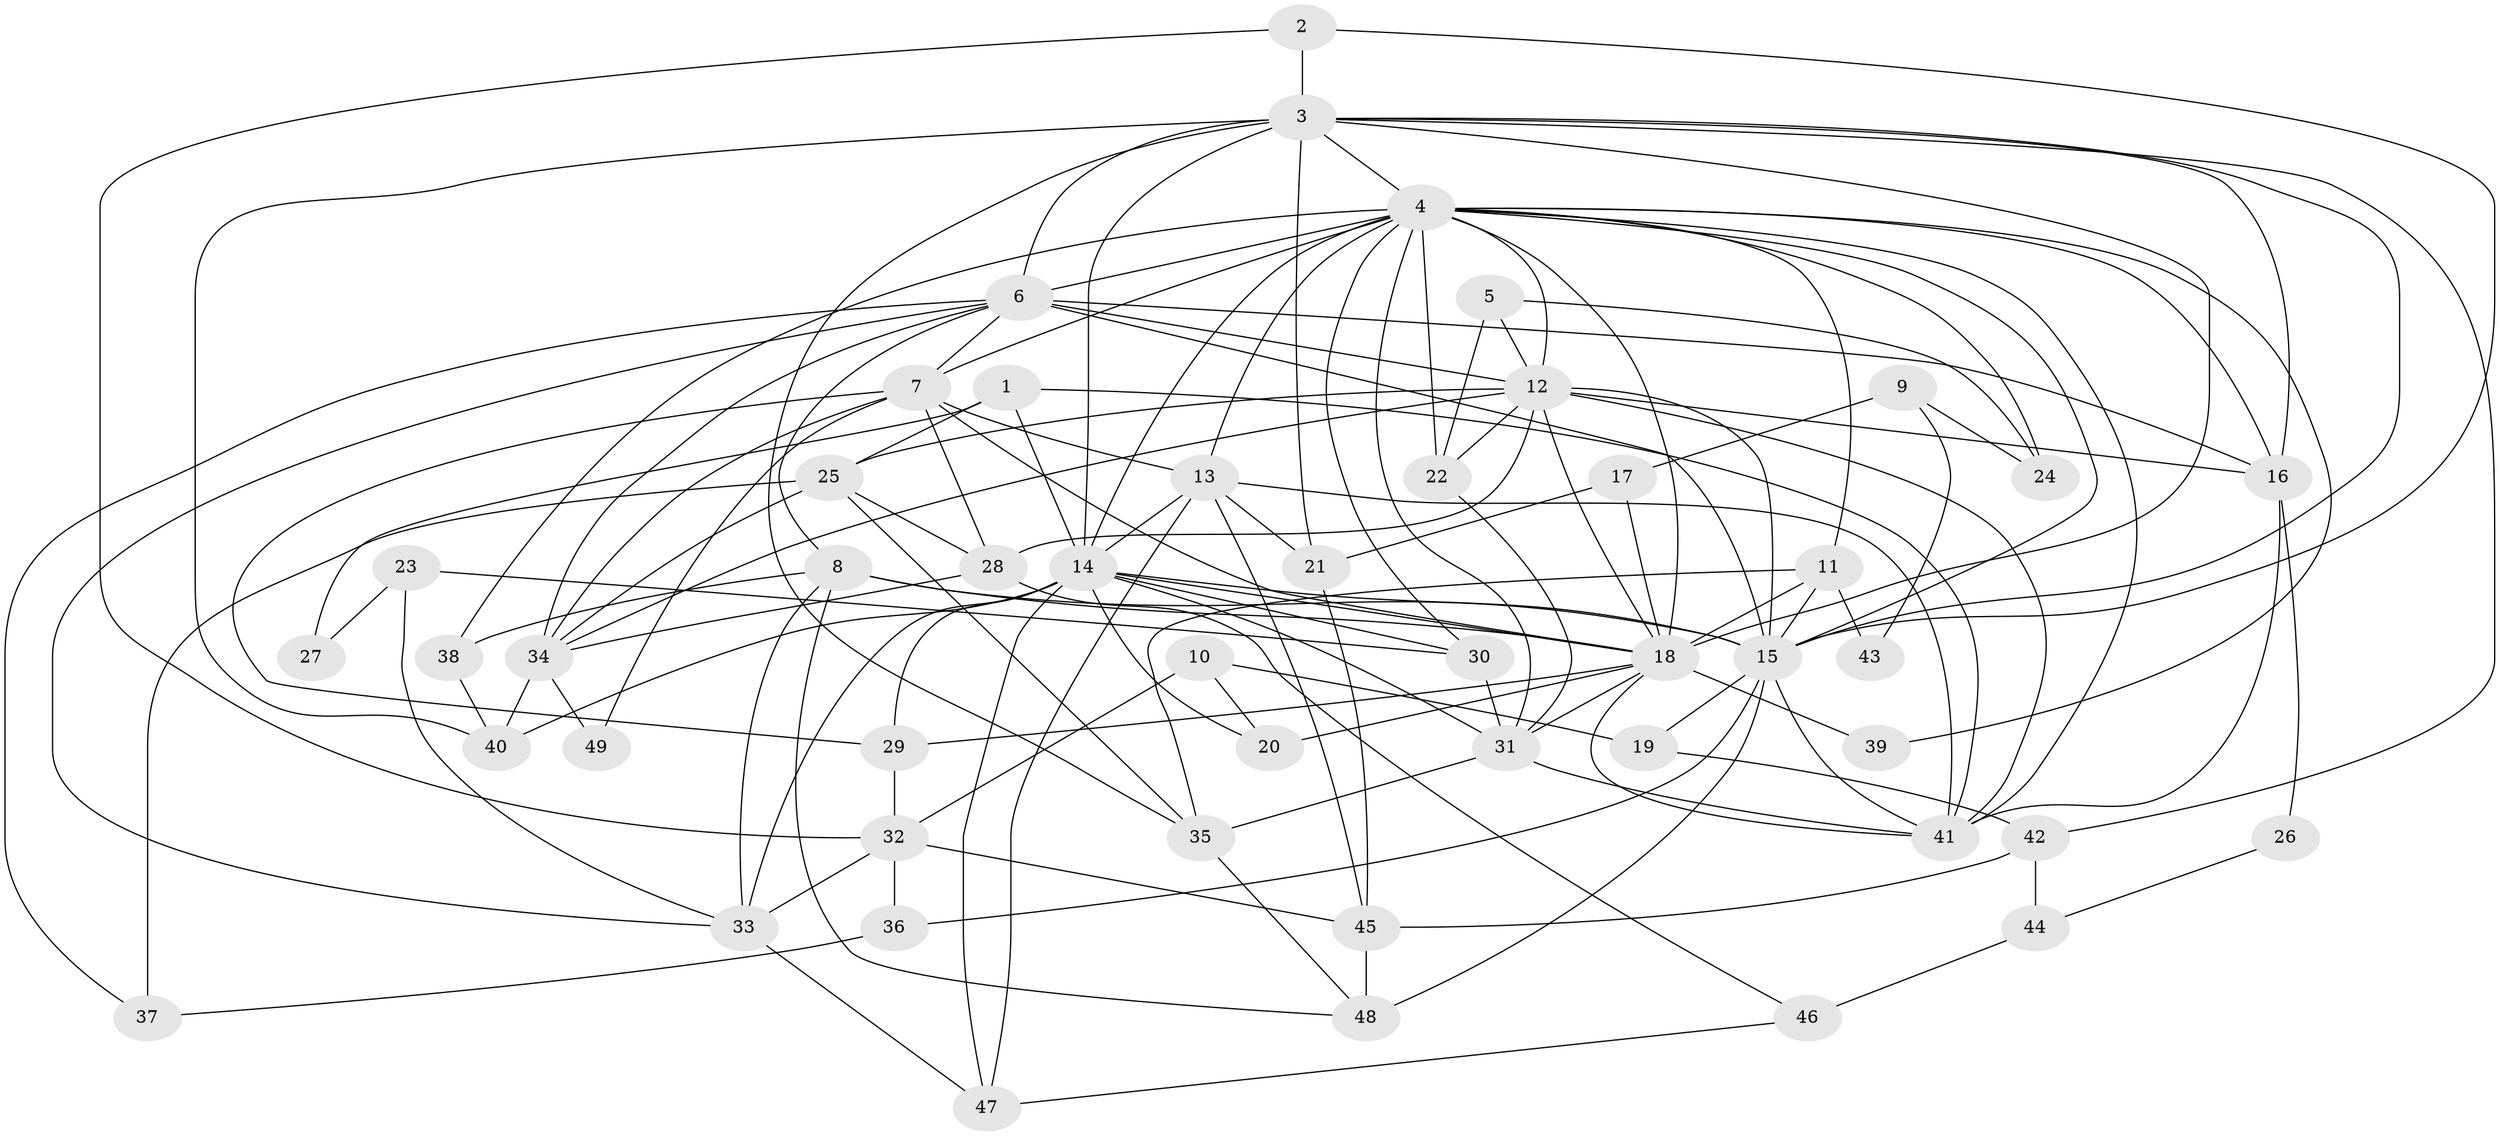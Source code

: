 // original degree distribution, {4: 0.31958762886597936, 5: 0.15463917525773196, 7: 0.020618556701030927, 3: 0.29896907216494845, 8: 0.020618556701030927, 6: 0.09278350515463918, 2: 0.09278350515463918}
// Generated by graph-tools (version 1.1) at 2025/35/03/09/25 02:35:59]
// undirected, 49 vertices, 131 edges
graph export_dot {
graph [start="1"]
  node [color=gray90,style=filled];
  1;
  2;
  3;
  4;
  5;
  6;
  7;
  8;
  9;
  10;
  11;
  12;
  13;
  14;
  15;
  16;
  17;
  18;
  19;
  20;
  21;
  22;
  23;
  24;
  25;
  26;
  27;
  28;
  29;
  30;
  31;
  32;
  33;
  34;
  35;
  36;
  37;
  38;
  39;
  40;
  41;
  42;
  43;
  44;
  45;
  46;
  47;
  48;
  49;
  1 -- 14 [weight=1.0];
  1 -- 25 [weight=1.0];
  1 -- 27 [weight=1.0];
  1 -- 41 [weight=1.0];
  2 -- 3 [weight=1.0];
  2 -- 15 [weight=1.0];
  2 -- 32 [weight=1.0];
  3 -- 4 [weight=1.0];
  3 -- 6 [weight=1.0];
  3 -- 14 [weight=1.0];
  3 -- 15 [weight=2.0];
  3 -- 16 [weight=1.0];
  3 -- 18 [weight=1.0];
  3 -- 21 [weight=1.0];
  3 -- 35 [weight=1.0];
  3 -- 40 [weight=2.0];
  3 -- 42 [weight=1.0];
  4 -- 6 [weight=1.0];
  4 -- 7 [weight=1.0];
  4 -- 11 [weight=1.0];
  4 -- 12 [weight=1.0];
  4 -- 13 [weight=1.0];
  4 -- 14 [weight=1.0];
  4 -- 15 [weight=1.0];
  4 -- 16 [weight=1.0];
  4 -- 18 [weight=2.0];
  4 -- 22 [weight=1.0];
  4 -- 24 [weight=1.0];
  4 -- 30 [weight=1.0];
  4 -- 31 [weight=2.0];
  4 -- 38 [weight=1.0];
  4 -- 39 [weight=1.0];
  4 -- 41 [weight=1.0];
  5 -- 12 [weight=1.0];
  5 -- 22 [weight=1.0];
  5 -- 24 [weight=1.0];
  6 -- 7 [weight=1.0];
  6 -- 8 [weight=1.0];
  6 -- 12 [weight=3.0];
  6 -- 15 [weight=1.0];
  6 -- 16 [weight=1.0];
  6 -- 33 [weight=1.0];
  6 -- 34 [weight=1.0];
  6 -- 37 [weight=1.0];
  7 -- 13 [weight=1.0];
  7 -- 18 [weight=1.0];
  7 -- 28 [weight=1.0];
  7 -- 29 [weight=1.0];
  7 -- 34 [weight=1.0];
  7 -- 49 [weight=1.0];
  8 -- 15 [weight=1.0];
  8 -- 18 [weight=1.0];
  8 -- 33 [weight=1.0];
  8 -- 38 [weight=1.0];
  8 -- 48 [weight=1.0];
  9 -- 17 [weight=1.0];
  9 -- 24 [weight=1.0];
  9 -- 43 [weight=1.0];
  10 -- 19 [weight=1.0];
  10 -- 20 [weight=1.0];
  10 -- 32 [weight=1.0];
  11 -- 15 [weight=3.0];
  11 -- 18 [weight=1.0];
  11 -- 35 [weight=1.0];
  11 -- 43 [weight=1.0];
  12 -- 15 [weight=1.0];
  12 -- 16 [weight=1.0];
  12 -- 18 [weight=1.0];
  12 -- 22 [weight=1.0];
  12 -- 25 [weight=1.0];
  12 -- 28 [weight=1.0];
  12 -- 34 [weight=1.0];
  12 -- 41 [weight=1.0];
  13 -- 14 [weight=1.0];
  13 -- 21 [weight=1.0];
  13 -- 41 [weight=1.0];
  13 -- 45 [weight=1.0];
  13 -- 47 [weight=1.0];
  14 -- 15 [weight=1.0];
  14 -- 18 [weight=1.0];
  14 -- 20 [weight=2.0];
  14 -- 29 [weight=1.0];
  14 -- 30 [weight=1.0];
  14 -- 31 [weight=1.0];
  14 -- 33 [weight=1.0];
  14 -- 40 [weight=1.0];
  14 -- 47 [weight=1.0];
  15 -- 19 [weight=1.0];
  15 -- 36 [weight=1.0];
  15 -- 41 [weight=1.0];
  15 -- 48 [weight=2.0];
  16 -- 26 [weight=1.0];
  16 -- 41 [weight=1.0];
  17 -- 18 [weight=1.0];
  17 -- 21 [weight=1.0];
  18 -- 20 [weight=1.0];
  18 -- 29 [weight=1.0];
  18 -- 31 [weight=1.0];
  18 -- 39 [weight=1.0];
  18 -- 41 [weight=1.0];
  19 -- 42 [weight=1.0];
  21 -- 45 [weight=1.0];
  22 -- 31 [weight=1.0];
  23 -- 27 [weight=1.0];
  23 -- 30 [weight=1.0];
  23 -- 33 [weight=1.0];
  25 -- 28 [weight=1.0];
  25 -- 34 [weight=1.0];
  25 -- 35 [weight=1.0];
  25 -- 37 [weight=1.0];
  26 -- 44 [weight=1.0];
  28 -- 34 [weight=1.0];
  28 -- 46 [weight=1.0];
  29 -- 32 [weight=1.0];
  30 -- 31 [weight=1.0];
  31 -- 35 [weight=1.0];
  31 -- 41 [weight=1.0];
  32 -- 33 [weight=1.0];
  32 -- 36 [weight=2.0];
  32 -- 45 [weight=1.0];
  33 -- 47 [weight=1.0];
  34 -- 40 [weight=1.0];
  34 -- 49 [weight=1.0];
  35 -- 48 [weight=1.0];
  36 -- 37 [weight=1.0];
  38 -- 40 [weight=1.0];
  42 -- 44 [weight=1.0];
  42 -- 45 [weight=1.0];
  44 -- 46 [weight=1.0];
  45 -- 48 [weight=1.0];
  46 -- 47 [weight=1.0];
}
